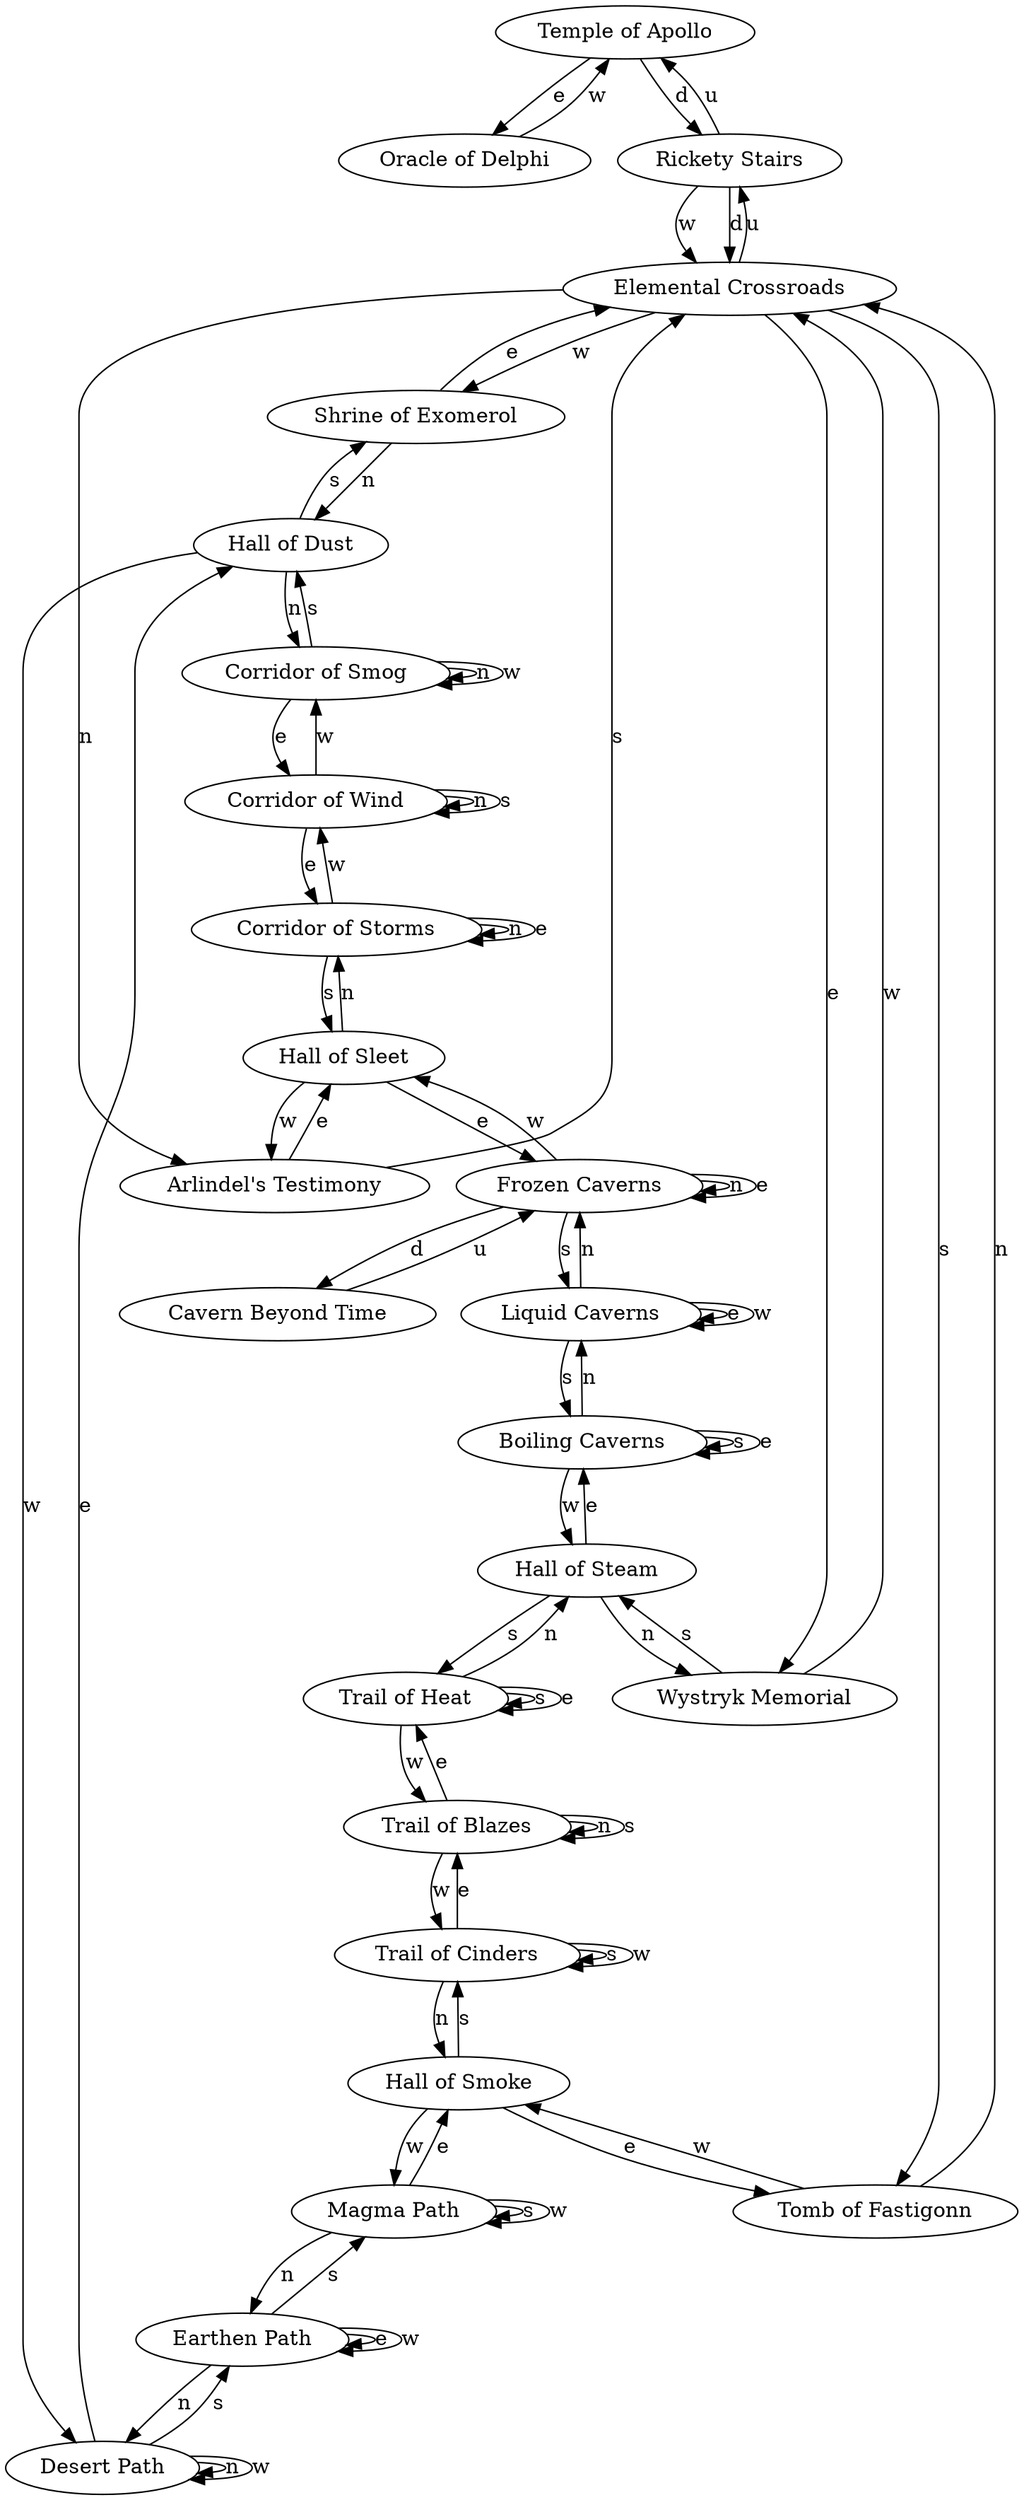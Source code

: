 digraph monster {
room_80 [label="Temple of Apollo"];
room_80 -> room_201 [label="e"];
room_80 -> room_500 [label="d"];
room_201 [label="Oracle of Delphi"];
room_201 -> room_80 [label="w"];
room_500 [label="Rickety Stairs"];
room_500 -> room_510 [label="w"];
room_500 -> room_80 [label="u"];
room_500 -> room_510 [label="d"];
room_510 [label="Elemental Crossroads"];
room_510 -> room_511 [label="n"];
room_510 -> room_521 [label="s"];
room_510 -> room_516 [label="e"];
room_510 -> room_526 [label="w"];
room_510 -> room_500 [label="u"];
room_511 [label="Arlindel's Testimony"];
room_511 -> room_510 [label="s"];
room_511 -> room_512 [label="e"];
room_512 [label="Hall of Sleet"];
room_512 -> room_530 [label="n"];
room_512 -> room_513 [label="e"];
room_512 -> room_511 [label="w"];
room_513 [label="Frozen Caverns"];
room_513 -> room_513 [label="n"];
room_513 -> room_514 [label="s"];
room_513 -> room_513 [label="e"];
room_513 -> room_512 [label="w"];
room_513 -> room_549 [label="d"];
room_514 [label="Liquid Caverns"];
room_514 -> room_513 [label="n"];
room_514 -> room_515 [label="s"];
room_514 -> room_514 [label="e"];
room_514 -> room_514 [label="w"];
room_515 [label="Boiling Caverns"];
room_515 -> room_514 [label="n"];
room_515 -> room_515 [label="s"];
room_515 -> room_515 [label="e"];
room_515 -> room_517 [label="w"];
room_516 [label="Wystryk Memorial"];
room_516 -> room_517 [label="s"];
room_516 -> room_510 [label="w"];
room_517 [label="Hall of Steam"];
room_517 -> room_516 [label="n"];
room_517 -> room_518 [label="s"];
room_517 -> room_515 [label="e"];
room_518 [label="Trail of Heat"];
room_518 -> room_517 [label="n"];
room_518 -> room_518 [label="s"];
room_518 -> room_518 [label="e"];
room_518 -> room_519 [label="w"];
room_519 [label="Trail of Blazes"];
room_519 -> room_519 [label="n"];
room_519 -> room_519 [label="s"];
room_519 -> room_518 [label="e"];
room_519 -> room_520 [label="w"];
room_520 [label="Trail of Cinders"];
room_520 -> room_522 [label="n"];
room_520 -> room_520 [label="s"];
room_520 -> room_519 [label="e"];
room_520 -> room_520 [label="w"];
room_521 [label="Tomb of Fastigonn"];
room_521 -> room_510 [label="n"];
room_521 -> room_522 [label="w"];
room_522 [label="Hall of Smoke"];
room_522 -> room_520 [label="s"];
room_522 -> room_521 [label="e"];
room_522 -> room_523 [label="w"];
room_523 [label="Magma Path"];
room_523 -> room_524 [label="n"];
room_523 -> room_523 [label="s"];
room_523 -> room_522 [label="e"];
room_523 -> room_523 [label="w"];
room_524 [label="Earthen Path"];
room_524 -> room_525 [label="n"];
room_524 -> room_523 [label="s"];
room_524 -> room_524 [label="e"];
room_524 -> room_524 [label="w"];
room_525 [label="Desert Path"];
room_525 -> room_525 [label="n"];
room_525 -> room_524 [label="s"];
room_525 -> room_527 [label="e"];
room_525 -> room_525 [label="w"];
room_526 [label="Shrine of Exomerol"];
room_526 -> room_527 [label="n"];
room_526 -> room_510 [label="e"];
room_527 [label="Hall of Dust"];
room_527 -> room_528 [label="n"];
room_527 -> room_526 [label="s"];
room_527 -> room_525 [label="w"];
room_528 [label="Corridor of Smog"];
room_528 -> room_528 [label="n"];
room_528 -> room_527 [label="s"];
room_528 -> room_529 [label="e"];
room_528 -> room_528 [label="w"];
room_529 [label="Corridor of Wind"];
room_529 -> room_529 [label="n"];
room_529 -> room_529 [label="s"];
room_529 -> room_530 [label="e"];
room_529 -> room_528 [label="w"];
room_530 [label="Corridor of Storms"];
room_530 -> room_530 [label="n"];
room_530 -> room_512 [label="s"];
room_530 -> room_530 [label="e"];
room_530 -> room_529 [label="w"];
room_549 [label="Cavern Beyond Time"];
room_549 -> room_513 [label="u"];
}
